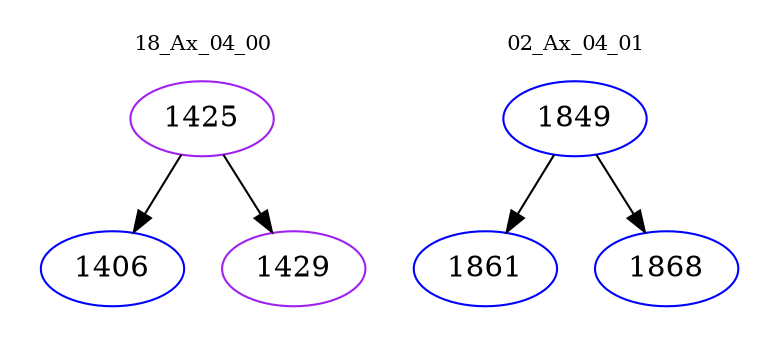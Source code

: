 digraph{
subgraph cluster_0 {
color = white
label = "18_Ax_04_00";
fontsize=10;
T0_1425 [label="1425", color="purple"]
T0_1425 -> T0_1406 [color="black"]
T0_1406 [label="1406", color="blue"]
T0_1425 -> T0_1429 [color="black"]
T0_1429 [label="1429", color="purple"]
}
subgraph cluster_1 {
color = white
label = "02_Ax_04_01";
fontsize=10;
T1_1849 [label="1849", color="blue"]
T1_1849 -> T1_1861 [color="black"]
T1_1861 [label="1861", color="blue"]
T1_1849 -> T1_1868 [color="black"]
T1_1868 [label="1868", color="blue"]
}
}
